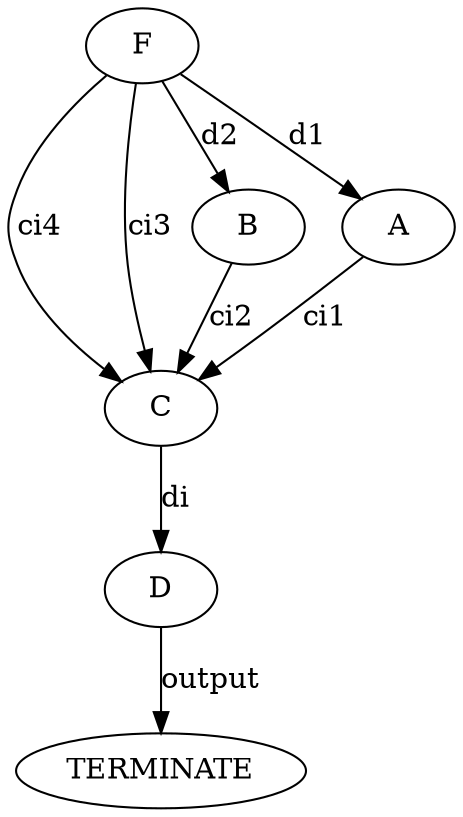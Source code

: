 digraph
{
  D -> TERMINATE [label="output"];
  C -> D [label="di"];
  B -> C [label="ci2"];
  A -> C [label="ci1"];
  F -> C [label="ci4"];
  F -> C [label="ci3"];
  F -> B [label="d2"];
  F -> A [label="d1"];
}
